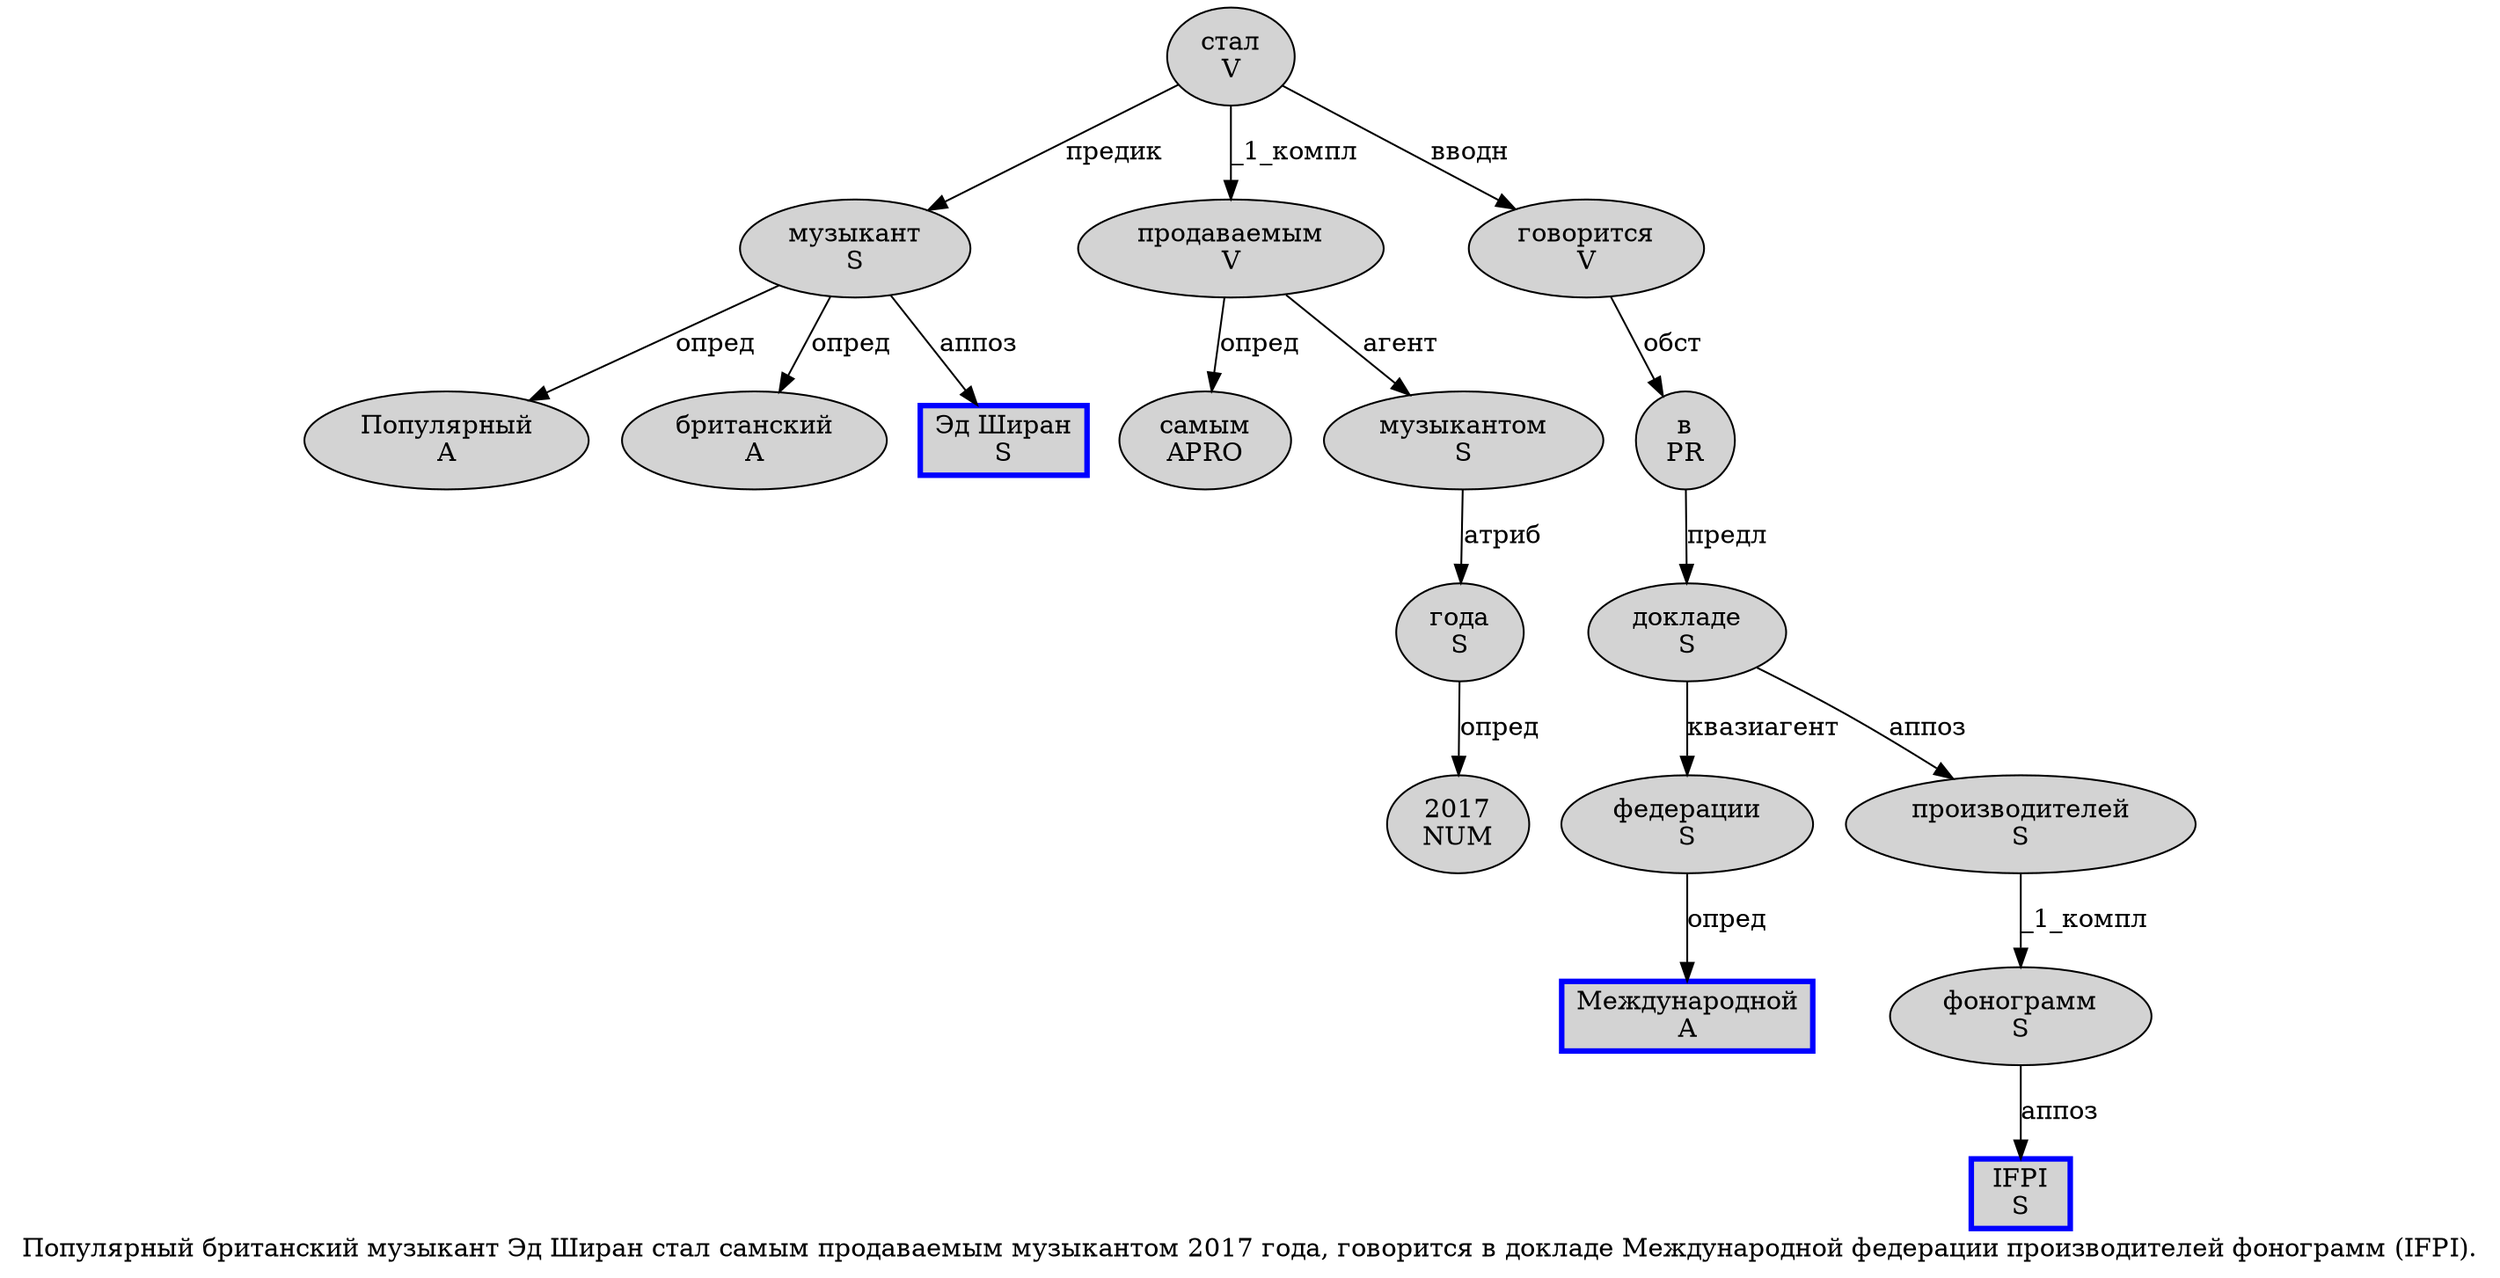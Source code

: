 digraph SENTENCE_1271 {
	graph [label="Популярный британский музыкант Эд Ширан стал самым продаваемым музыкантом 2017 года, говорится в докладе Международной федерации производителей фонограмм (IFPI)."]
	node [style=filled]
		0 [label="Популярный
A" color="" fillcolor=lightgray penwidth=1 shape=ellipse]
		1 [label="британский
A" color="" fillcolor=lightgray penwidth=1 shape=ellipse]
		2 [label="музыкант
S" color="" fillcolor=lightgray penwidth=1 shape=ellipse]
		3 [label="Эд Ширан
S" color=blue fillcolor=lightgray penwidth=3 shape=box]
		4 [label="стал
V" color="" fillcolor=lightgray penwidth=1 shape=ellipse]
		5 [label="самым
APRO" color="" fillcolor=lightgray penwidth=1 shape=ellipse]
		6 [label="продаваемым
V" color="" fillcolor=lightgray penwidth=1 shape=ellipse]
		7 [label="музыкантом
S" color="" fillcolor=lightgray penwidth=1 shape=ellipse]
		8 [label="2017
NUM" color="" fillcolor=lightgray penwidth=1 shape=ellipse]
		9 [label="года
S" color="" fillcolor=lightgray penwidth=1 shape=ellipse]
		11 [label="говорится
V" color="" fillcolor=lightgray penwidth=1 shape=ellipse]
		12 [label="в
PR" color="" fillcolor=lightgray penwidth=1 shape=ellipse]
		13 [label="докладе
S" color="" fillcolor=lightgray penwidth=1 shape=ellipse]
		14 [label="Международной
A" color=blue fillcolor=lightgray penwidth=3 shape=box]
		15 [label="федерации
S" color="" fillcolor=lightgray penwidth=1 shape=ellipse]
		16 [label="производителей
S" color="" fillcolor=lightgray penwidth=1 shape=ellipse]
		17 [label="фонограмм
S" color="" fillcolor=lightgray penwidth=1 shape=ellipse]
		19 [label="IFPI
S" color=blue fillcolor=lightgray penwidth=3 shape=box]
			9 -> 8 [label="опред"]
			6 -> 5 [label="опред"]
			6 -> 7 [label="агент"]
			11 -> 12 [label="обст"]
			7 -> 9 [label="атриб"]
			17 -> 19 [label="аппоз"]
			15 -> 14 [label="опред"]
			16 -> 17 [label="_1_компл"]
			4 -> 2 [label="предик"]
			4 -> 6 [label="_1_компл"]
			4 -> 11 [label="вводн"]
			2 -> 0 [label="опред"]
			2 -> 1 [label="опред"]
			2 -> 3 [label="аппоз"]
			13 -> 15 [label="квазиагент"]
			13 -> 16 [label="аппоз"]
			12 -> 13 [label="предл"]
}
